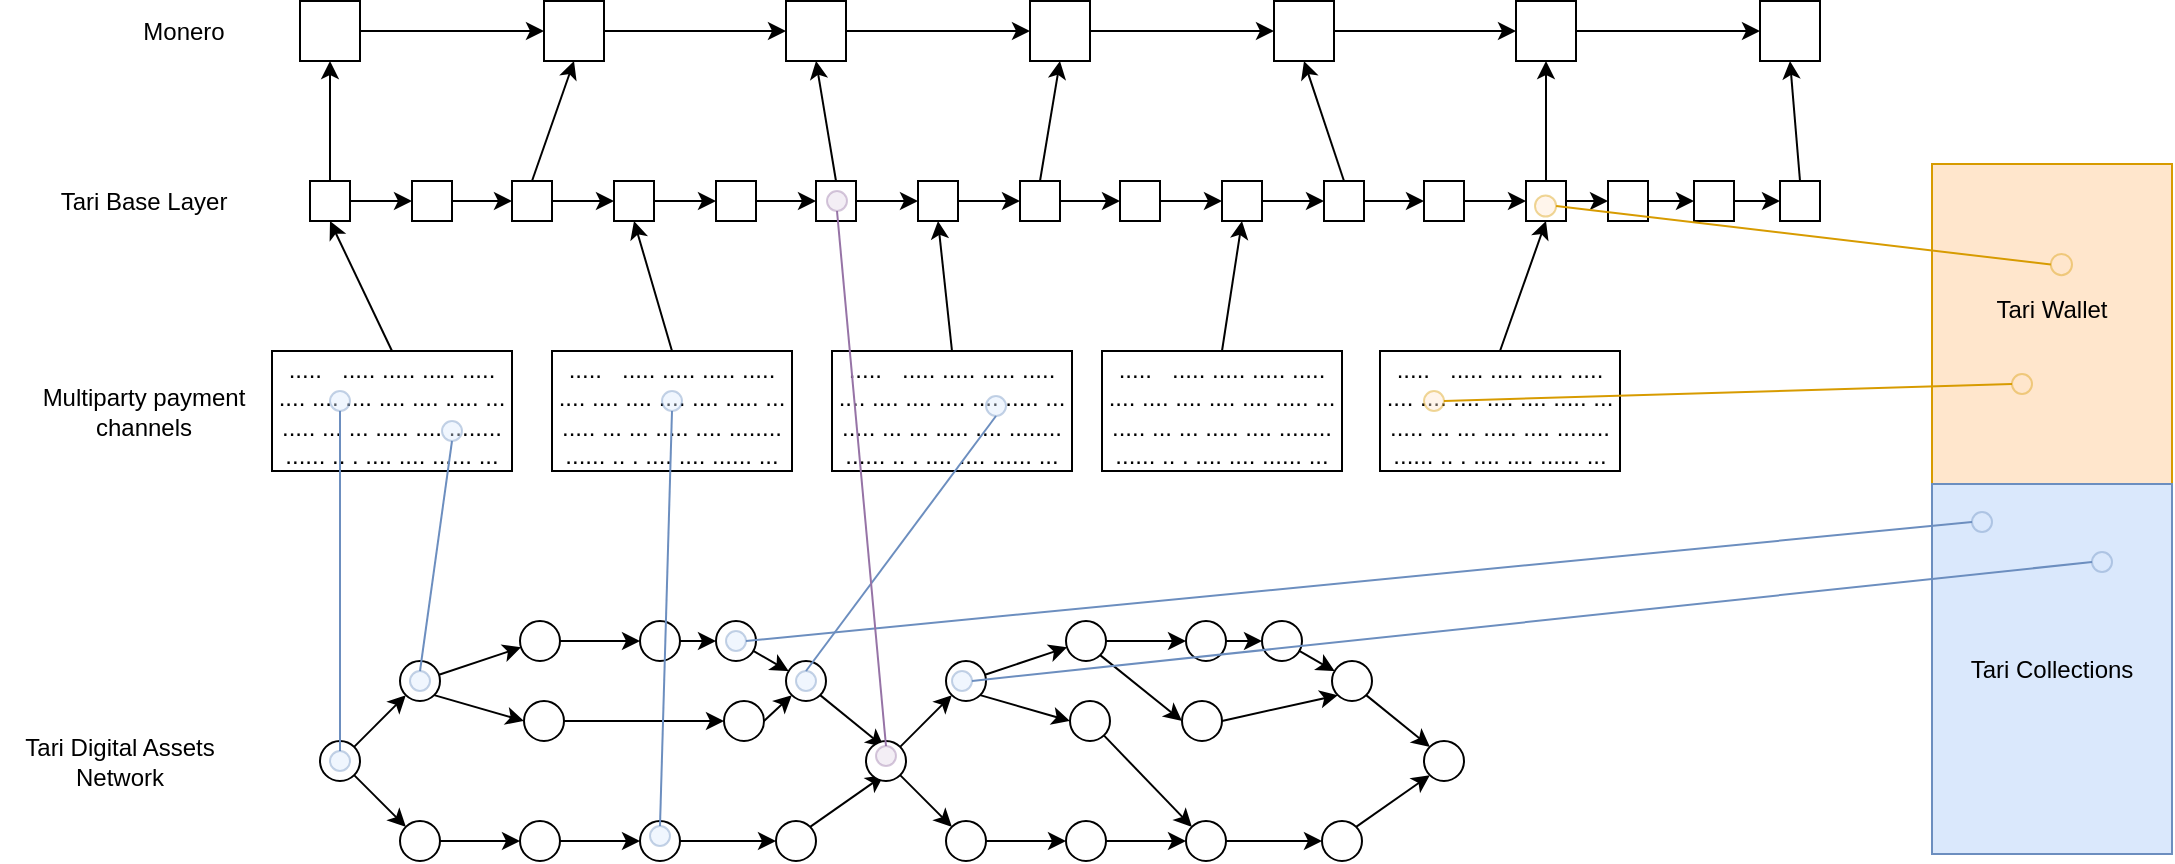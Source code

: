 <mxfile version="10.7.7" type="device"><diagram id="ngyCZIJVGoR8BsYyGi4M" name="Page-1"><mxGraphModel dx="1667" dy="698" grid="1" gridSize="10" guides="1" tooltips="1" connect="1" arrows="1" fold="1" page="1" pageScale="1" pageWidth="1169" pageHeight="827" math="0" shadow="0"><root><mxCell id="0"/><mxCell id="1" parent="0"/><mxCell id="knnNDGVsH7cM2kAswtde-1" value="Monero" style="text;html=1;strokeColor=none;fillColor=none;align=center;verticalAlign=middle;whiteSpace=wrap;rounded=0;" vertex="1" parent="1"><mxGeometry x="99" y="51.5" width="40" height="20" as="geometry"/></mxCell><mxCell id="knnNDGVsH7cM2kAswtde-4" value="" style="edgeStyle=orthogonalEdgeStyle;rounded=0;orthogonalLoop=1;jettySize=auto;html=1;" edge="1" parent="1" source="knnNDGVsH7cM2kAswtde-2" target="knnNDGVsH7cM2kAswtde-3"><mxGeometry relative="1" as="geometry"/></mxCell><mxCell id="knnNDGVsH7cM2kAswtde-2" value="" style="rounded=0;whiteSpace=wrap;html=1;" vertex="1" parent="1"><mxGeometry x="177" y="46.5" width="30" height="30" as="geometry"/></mxCell><mxCell id="knnNDGVsH7cM2kAswtde-6" value="" style="edgeStyle=orthogonalEdgeStyle;rounded=0;orthogonalLoop=1;jettySize=auto;html=1;" edge="1" parent="1" source="knnNDGVsH7cM2kAswtde-3" target="knnNDGVsH7cM2kAswtde-5"><mxGeometry relative="1" as="geometry"/></mxCell><mxCell id="knnNDGVsH7cM2kAswtde-3" value="" style="rounded=0;whiteSpace=wrap;html=1;" vertex="1" parent="1"><mxGeometry x="299" y="46.5" width="30" height="30" as="geometry"/></mxCell><mxCell id="knnNDGVsH7cM2kAswtde-8" value="" style="edgeStyle=orthogonalEdgeStyle;rounded=0;orthogonalLoop=1;jettySize=auto;html=1;" edge="1" parent="1" source="knnNDGVsH7cM2kAswtde-5" target="knnNDGVsH7cM2kAswtde-7"><mxGeometry relative="1" as="geometry"/></mxCell><mxCell id="knnNDGVsH7cM2kAswtde-5" value="" style="rounded=0;whiteSpace=wrap;html=1;" vertex="1" parent="1"><mxGeometry x="420" y="46.5" width="30" height="30" as="geometry"/></mxCell><mxCell id="knnNDGVsH7cM2kAswtde-10" value="" style="edgeStyle=orthogonalEdgeStyle;rounded=0;orthogonalLoop=1;jettySize=auto;html=1;" edge="1" parent="1" source="knnNDGVsH7cM2kAswtde-7" target="knnNDGVsH7cM2kAswtde-9"><mxGeometry relative="1" as="geometry"/></mxCell><mxCell id="knnNDGVsH7cM2kAswtde-7" value="" style="rounded=0;whiteSpace=wrap;html=1;" vertex="1" parent="1"><mxGeometry x="542" y="46.5" width="30" height="30" as="geometry"/></mxCell><mxCell id="knnNDGVsH7cM2kAswtde-12" value="" style="edgeStyle=orthogonalEdgeStyle;rounded=0;orthogonalLoop=1;jettySize=auto;html=1;" edge="1" parent="1" source="knnNDGVsH7cM2kAswtde-9" target="knnNDGVsH7cM2kAswtde-11"><mxGeometry relative="1" as="geometry"/></mxCell><mxCell id="knnNDGVsH7cM2kAswtde-9" value="" style="rounded=0;whiteSpace=wrap;html=1;" vertex="1" parent="1"><mxGeometry x="664" y="46.5" width="30" height="30" as="geometry"/></mxCell><mxCell id="knnNDGVsH7cM2kAswtde-14" value="" style="edgeStyle=orthogonalEdgeStyle;rounded=0;orthogonalLoop=1;jettySize=auto;html=1;" edge="1" parent="1" source="knnNDGVsH7cM2kAswtde-11" target="knnNDGVsH7cM2kAswtde-13"><mxGeometry relative="1" as="geometry"/></mxCell><mxCell id="knnNDGVsH7cM2kAswtde-11" value="" style="rounded=0;whiteSpace=wrap;html=1;" vertex="1" parent="1"><mxGeometry x="785" y="46.5" width="30" height="30" as="geometry"/></mxCell><mxCell id="knnNDGVsH7cM2kAswtde-13" value="" style="rounded=0;whiteSpace=wrap;html=1;" vertex="1" parent="1"><mxGeometry x="907" y="46.5" width="30" height="30" as="geometry"/></mxCell><mxCell id="knnNDGVsH7cM2kAswtde-17" value="Tari Base Layer" style="text;html=1;strokeColor=none;fillColor=none;align=center;verticalAlign=middle;whiteSpace=wrap;rounded=0;" vertex="1" parent="1"><mxGeometry x="39" y="136.5" width="120" height="20" as="geometry"/></mxCell><mxCell id="knnNDGVsH7cM2kAswtde-20" value="" style="edgeStyle=orthogonalEdgeStyle;rounded=0;orthogonalLoop=1;jettySize=auto;html=1;" edge="1" parent="1" source="knnNDGVsH7cM2kAswtde-18" target="knnNDGVsH7cM2kAswtde-19"><mxGeometry relative="1" as="geometry"/></mxCell><mxCell id="knnNDGVsH7cM2kAswtde-61" style="rounded=0;orthogonalLoop=1;jettySize=auto;html=1;exitX=0.5;exitY=0;exitDx=0;exitDy=0;entryX=0.5;entryY=1;entryDx=0;entryDy=0;" edge="1" parent="1" source="knnNDGVsH7cM2kAswtde-18" target="knnNDGVsH7cM2kAswtde-2"><mxGeometry relative="1" as="geometry"/></mxCell><mxCell id="knnNDGVsH7cM2kAswtde-18" value="" style="rounded=0;whiteSpace=wrap;html=1;" vertex="1" parent="1"><mxGeometry x="182" y="136.5" width="20" height="20" as="geometry"/></mxCell><mxCell id="knnNDGVsH7cM2kAswtde-22" value="" style="edgeStyle=orthogonalEdgeStyle;rounded=0;orthogonalLoop=1;jettySize=auto;html=1;" edge="1" parent="1" source="knnNDGVsH7cM2kAswtde-19" target="knnNDGVsH7cM2kAswtde-21"><mxGeometry relative="1" as="geometry"/></mxCell><mxCell id="knnNDGVsH7cM2kAswtde-19" value="" style="rounded=0;whiteSpace=wrap;html=1;" vertex="1" parent="1"><mxGeometry x="233" y="136.5" width="20" height="20" as="geometry"/></mxCell><mxCell id="knnNDGVsH7cM2kAswtde-24" value="" style="edgeStyle=orthogonalEdgeStyle;rounded=0;orthogonalLoop=1;jettySize=auto;html=1;" edge="1" parent="1" source="knnNDGVsH7cM2kAswtde-21" target="knnNDGVsH7cM2kAswtde-23"><mxGeometry relative="1" as="geometry"/></mxCell><mxCell id="knnNDGVsH7cM2kAswtde-65" style="rounded=0;orthogonalLoop=1;jettySize=auto;html=1;exitX=0.5;exitY=0;exitDx=0;exitDy=0;entryX=0.5;entryY=1;entryDx=0;entryDy=0;" edge="1" parent="1" source="knnNDGVsH7cM2kAswtde-21" target="knnNDGVsH7cM2kAswtde-3"><mxGeometry relative="1" as="geometry"/></mxCell><mxCell id="knnNDGVsH7cM2kAswtde-21" value="" style="rounded=0;whiteSpace=wrap;html=1;" vertex="1" parent="1"><mxGeometry x="283" y="136.5" width="20" height="20" as="geometry"/></mxCell><mxCell id="knnNDGVsH7cM2kAswtde-41" value="" style="edgeStyle=orthogonalEdgeStyle;rounded=0;orthogonalLoop=1;jettySize=auto;html=1;" edge="1" parent="1" source="knnNDGVsH7cM2kAswtde-23" target="knnNDGVsH7cM2kAswtde-40"><mxGeometry relative="1" as="geometry"/></mxCell><mxCell id="knnNDGVsH7cM2kAswtde-23" value="" style="rounded=0;whiteSpace=wrap;html=1;" vertex="1" parent="1"><mxGeometry x="334" y="136.5" width="20" height="20" as="geometry"/></mxCell><mxCell id="knnNDGVsH7cM2kAswtde-46" style="edgeStyle=orthogonalEdgeStyle;rounded=0;orthogonalLoop=1;jettySize=auto;html=1;exitX=1;exitY=0.5;exitDx=0;exitDy=0;entryX=0;entryY=0.5;entryDx=0;entryDy=0;" edge="1" parent="1" source="knnNDGVsH7cM2kAswtde-40" target="knnNDGVsH7cM2kAswtde-29"><mxGeometry relative="1" as="geometry"/></mxCell><mxCell id="knnNDGVsH7cM2kAswtde-40" value="" style="rounded=0;whiteSpace=wrap;html=1;" vertex="1" parent="1"><mxGeometry x="385" y="136.5" width="20" height="20" as="geometry"/></mxCell><mxCell id="knnNDGVsH7cM2kAswtde-28" value="" style="edgeStyle=orthogonalEdgeStyle;rounded=0;orthogonalLoop=1;jettySize=auto;html=1;" edge="1" parent="1" source="knnNDGVsH7cM2kAswtde-29" target="knnNDGVsH7cM2kAswtde-31"><mxGeometry relative="1" as="geometry"/></mxCell><mxCell id="knnNDGVsH7cM2kAswtde-66" style="rounded=0;orthogonalLoop=1;jettySize=auto;html=1;exitX=0.5;exitY=0;exitDx=0;exitDy=0;entryX=0.5;entryY=1;entryDx=0;entryDy=0;" edge="1" parent="1" source="knnNDGVsH7cM2kAswtde-29" target="knnNDGVsH7cM2kAswtde-5"><mxGeometry relative="1" as="geometry"/></mxCell><mxCell id="knnNDGVsH7cM2kAswtde-29" value="" style="rounded=0;whiteSpace=wrap;html=1;" vertex="1" parent="1"><mxGeometry x="435" y="136.5" width="20" height="20" as="geometry"/></mxCell><mxCell id="knnNDGVsH7cM2kAswtde-30" value="" style="edgeStyle=orthogonalEdgeStyle;rounded=0;orthogonalLoop=1;jettySize=auto;html=1;" edge="1" parent="1" source="knnNDGVsH7cM2kAswtde-31" target="knnNDGVsH7cM2kAswtde-32"><mxGeometry relative="1" as="geometry"/></mxCell><mxCell id="knnNDGVsH7cM2kAswtde-31" value="" style="rounded=0;whiteSpace=wrap;html=1;" vertex="1" parent="1"><mxGeometry x="486" y="136.5" width="20" height="20" as="geometry"/></mxCell><mxCell id="knnNDGVsH7cM2kAswtde-47" style="edgeStyle=orthogonalEdgeStyle;rounded=0;orthogonalLoop=1;jettySize=auto;html=1;exitX=1;exitY=0.5;exitDx=0;exitDy=0;entryX=0;entryY=0.5;entryDx=0;entryDy=0;" edge="1" parent="1" source="knnNDGVsH7cM2kAswtde-32" target="knnNDGVsH7cM2kAswtde-34"><mxGeometry relative="1" as="geometry"/></mxCell><mxCell id="knnNDGVsH7cM2kAswtde-67" style="rounded=0;orthogonalLoop=1;jettySize=auto;html=1;exitX=0.5;exitY=0;exitDx=0;exitDy=0;entryX=0.5;entryY=1;entryDx=0;entryDy=0;" edge="1" parent="1" source="knnNDGVsH7cM2kAswtde-32" target="knnNDGVsH7cM2kAswtde-7"><mxGeometry relative="1" as="geometry"/></mxCell><mxCell id="knnNDGVsH7cM2kAswtde-32" value="" style="rounded=0;whiteSpace=wrap;html=1;" vertex="1" parent="1"><mxGeometry x="537" y="136.5" width="20" height="20" as="geometry"/></mxCell><mxCell id="knnNDGVsH7cM2kAswtde-33" value="" style="edgeStyle=orthogonalEdgeStyle;rounded=0;orthogonalLoop=1;jettySize=auto;html=1;" edge="1" parent="1" source="knnNDGVsH7cM2kAswtde-34" target="knnNDGVsH7cM2kAswtde-36"><mxGeometry relative="1" as="geometry"/></mxCell><mxCell id="knnNDGVsH7cM2kAswtde-34" value="" style="rounded=0;whiteSpace=wrap;html=1;" vertex="1" parent="1"><mxGeometry x="587" y="136.5" width="20" height="20" as="geometry"/></mxCell><mxCell id="knnNDGVsH7cM2kAswtde-35" value="" style="edgeStyle=orthogonalEdgeStyle;rounded=0;orthogonalLoop=1;jettySize=auto;html=1;" edge="1" parent="1" source="knnNDGVsH7cM2kAswtde-36" target="knnNDGVsH7cM2kAswtde-38"><mxGeometry relative="1" as="geometry"/></mxCell><mxCell id="knnNDGVsH7cM2kAswtde-36" value="" style="rounded=0;whiteSpace=wrap;html=1;" vertex="1" parent="1"><mxGeometry x="638" y="136.5" width="20" height="20" as="geometry"/></mxCell><mxCell id="knnNDGVsH7cM2kAswtde-37" value="" style="edgeStyle=orthogonalEdgeStyle;rounded=0;orthogonalLoop=1;jettySize=auto;html=1;" edge="1" parent="1" source="knnNDGVsH7cM2kAswtde-38" target="knnNDGVsH7cM2kAswtde-39"><mxGeometry relative="1" as="geometry"/></mxCell><mxCell id="knnNDGVsH7cM2kAswtde-68" style="rounded=0;orthogonalLoop=1;jettySize=auto;html=1;exitX=0.5;exitY=0;exitDx=0;exitDy=0;entryX=0.5;entryY=1;entryDx=0;entryDy=0;" edge="1" parent="1" source="knnNDGVsH7cM2kAswtde-38" target="knnNDGVsH7cM2kAswtde-9"><mxGeometry relative="1" as="geometry"/></mxCell><mxCell id="knnNDGVsH7cM2kAswtde-38" value="" style="rounded=0;whiteSpace=wrap;html=1;" vertex="1" parent="1"><mxGeometry x="689" y="136.5" width="20" height="20" as="geometry"/></mxCell><mxCell id="knnNDGVsH7cM2kAswtde-57" style="edgeStyle=orthogonalEdgeStyle;rounded=0;orthogonalLoop=1;jettySize=auto;html=1;exitX=1;exitY=0.5;exitDx=0;exitDy=0;entryX=0;entryY=0.5;entryDx=0;entryDy=0;" edge="1" parent="1" source="knnNDGVsH7cM2kAswtde-39" target="knnNDGVsH7cM2kAswtde-49"><mxGeometry relative="1" as="geometry"/></mxCell><mxCell id="knnNDGVsH7cM2kAswtde-39" value="" style="rounded=0;whiteSpace=wrap;html=1;" vertex="1" parent="1"><mxGeometry x="739" y="136.5" width="20" height="20" as="geometry"/></mxCell><mxCell id="knnNDGVsH7cM2kAswtde-48" value="" style="edgeStyle=orthogonalEdgeStyle;rounded=0;orthogonalLoop=1;jettySize=auto;html=1;" edge="1" parent="1" source="knnNDGVsH7cM2kAswtde-49" target="knnNDGVsH7cM2kAswtde-51"><mxGeometry relative="1" as="geometry"/></mxCell><mxCell id="knnNDGVsH7cM2kAswtde-69" style="rounded=0;orthogonalLoop=1;jettySize=auto;html=1;exitX=0.5;exitY=0;exitDx=0;exitDy=0;entryX=0.5;entryY=1;entryDx=0;entryDy=0;" edge="1" parent="1" source="knnNDGVsH7cM2kAswtde-49" target="knnNDGVsH7cM2kAswtde-11"><mxGeometry relative="1" as="geometry"/></mxCell><mxCell id="knnNDGVsH7cM2kAswtde-49" value="" style="rounded=0;whiteSpace=wrap;html=1;" vertex="1" parent="1"><mxGeometry x="790" y="136.5" width="20" height="20" as="geometry"/></mxCell><mxCell id="knnNDGVsH7cM2kAswtde-50" value="" style="edgeStyle=orthogonalEdgeStyle;rounded=0;orthogonalLoop=1;jettySize=auto;html=1;" edge="1" parent="1" source="knnNDGVsH7cM2kAswtde-51" target="knnNDGVsH7cM2kAswtde-53"><mxGeometry relative="1" as="geometry"/></mxCell><mxCell id="knnNDGVsH7cM2kAswtde-51" value="" style="rounded=0;whiteSpace=wrap;html=1;" vertex="1" parent="1"><mxGeometry x="831" y="136.5" width="20" height="20" as="geometry"/></mxCell><mxCell id="knnNDGVsH7cM2kAswtde-52" value="" style="edgeStyle=orthogonalEdgeStyle;rounded=0;orthogonalLoop=1;jettySize=auto;html=1;" edge="1" parent="1" source="knnNDGVsH7cM2kAswtde-53" target="knnNDGVsH7cM2kAswtde-54"><mxGeometry relative="1" as="geometry"/></mxCell><mxCell id="knnNDGVsH7cM2kAswtde-53" value="" style="rounded=0;whiteSpace=wrap;html=1;" vertex="1" parent="1"><mxGeometry x="874" y="136.5" width="20" height="20" as="geometry"/></mxCell><mxCell id="knnNDGVsH7cM2kAswtde-70" style="rounded=0;orthogonalLoop=1;jettySize=auto;html=1;exitX=0.5;exitY=0;exitDx=0;exitDy=0;entryX=0.5;entryY=1;entryDx=0;entryDy=0;" edge="1" parent="1" source="knnNDGVsH7cM2kAswtde-54" target="knnNDGVsH7cM2kAswtde-13"><mxGeometry relative="1" as="geometry"/></mxCell><mxCell id="knnNDGVsH7cM2kAswtde-54" value="" style="rounded=0;whiteSpace=wrap;html=1;" vertex="1" parent="1"><mxGeometry x="917" y="136.5" width="20" height="20" as="geometry"/></mxCell><mxCell id="knnNDGVsH7cM2kAswtde-71" value="Multiparty payment channels&lt;br&gt;" style="text;html=1;strokeColor=none;fillColor=none;align=center;verticalAlign=middle;whiteSpace=wrap;rounded=0;" vertex="1" parent="1"><mxGeometry x="39" y="241.5" width="120" height="20" as="geometry"/></mxCell><mxCell id="knnNDGVsH7cM2kAswtde-77" style="edgeStyle=none;rounded=0;orthogonalLoop=1;jettySize=auto;html=1;exitX=0.5;exitY=0;exitDx=0;exitDy=0;entryX=0.5;entryY=1;entryDx=0;entryDy=0;" edge="1" parent="1" source="knnNDGVsH7cM2kAswtde-72" target="knnNDGVsH7cM2kAswtde-18"><mxGeometry relative="1" as="geometry"/></mxCell><mxCell id="knnNDGVsH7cM2kAswtde-72" value=".....&amp;nbsp; &amp;nbsp;..... ..... ..... ..... .... .... .... .... .... ..... ... ..... ... ... ..... .... ........ ...... .. . .... .... ...... ..." style="rounded=0;whiteSpace=wrap;html=1;" vertex="1" parent="1"><mxGeometry x="163" y="221.5" width="120" height="60" as="geometry"/></mxCell><mxCell id="knnNDGVsH7cM2kAswtde-78" style="edgeStyle=none;rounded=0;orthogonalLoop=1;jettySize=auto;html=1;exitX=0.5;exitY=0;exitDx=0;exitDy=0;entryX=0.5;entryY=1;entryDx=0;entryDy=0;" edge="1" parent="1" source="knnNDGVsH7cM2kAswtde-73" target="knnNDGVsH7cM2kAswtde-23"><mxGeometry relative="1" as="geometry"/></mxCell><mxCell id="knnNDGVsH7cM2kAswtde-73" value=".....&amp;nbsp; &amp;nbsp;..... ..... ..... ..... .... .... .... .... .... ..... ... ..... ... ... ..... .... ........ ...... .. . .... .... ...... ..." style="rounded=0;whiteSpace=wrap;html=1;" vertex="1" parent="1"><mxGeometry x="303" y="221.5" width="120" height="60" as="geometry"/></mxCell><mxCell id="knnNDGVsH7cM2kAswtde-79" style="edgeStyle=none;rounded=0;orthogonalLoop=1;jettySize=auto;html=1;exitX=0.5;exitY=0;exitDx=0;exitDy=0;entryX=0.5;entryY=1;entryDx=0;entryDy=0;" edge="1" parent="1" source="knnNDGVsH7cM2kAswtde-74" target="knnNDGVsH7cM2kAswtde-31"><mxGeometry relative="1" as="geometry"/></mxCell><mxCell id="knnNDGVsH7cM2kAswtde-74" value=".....&amp;nbsp; &amp;nbsp;..... ..... ..... ..... .... .... .... .... .... ..... ... ..... ... ... ..... .... ........ ...... .. . .... .... ...... ..." style="rounded=0;whiteSpace=wrap;html=1;" vertex="1" parent="1"><mxGeometry x="443" y="221.5" width="120" height="60" as="geometry"/></mxCell><mxCell id="knnNDGVsH7cM2kAswtde-80" style="edgeStyle=none;rounded=0;orthogonalLoop=1;jettySize=auto;html=1;exitX=0.5;exitY=0;exitDx=0;exitDy=0;entryX=0.5;entryY=1;entryDx=0;entryDy=0;" edge="1" parent="1" source="knnNDGVsH7cM2kAswtde-75" target="knnNDGVsH7cM2kAswtde-36"><mxGeometry relative="1" as="geometry"/></mxCell><mxCell id="knnNDGVsH7cM2kAswtde-75" value=".....&amp;nbsp; &amp;nbsp;..... ..... ..... ..... .... .... .... .... .... ..... ... ..... ... ... ..... .... ........ ...... .. . .... .... ...... ..." style="rounded=0;whiteSpace=wrap;html=1;" vertex="1" parent="1"><mxGeometry x="578" y="221.5" width="120" height="60" as="geometry"/></mxCell><mxCell id="knnNDGVsH7cM2kAswtde-81" style="edgeStyle=none;rounded=0;orthogonalLoop=1;jettySize=auto;html=1;exitX=0.5;exitY=0;exitDx=0;exitDy=0;entryX=0.5;entryY=1;entryDx=0;entryDy=0;" edge="1" parent="1" source="knnNDGVsH7cM2kAswtde-76" target="knnNDGVsH7cM2kAswtde-49"><mxGeometry relative="1" as="geometry"/></mxCell><mxCell id="knnNDGVsH7cM2kAswtde-76" value=".....&amp;nbsp; &amp;nbsp;..... ..... ..... ..... .... .... .... .... .... ..... ... ..... ... ... ..... .... ........ ...... .. . .... .... ...... ..." style="rounded=0;whiteSpace=wrap;html=1;" vertex="1" parent="1"><mxGeometry x="717" y="221.5" width="120" height="60" as="geometry"/></mxCell><mxCell id="knnNDGVsH7cM2kAswtde-84" value="" style="edgeStyle=none;rounded=0;orthogonalLoop=1;jettySize=auto;html=1;" edge="1" parent="1" source="knnNDGVsH7cM2kAswtde-82" target="knnNDGVsH7cM2kAswtde-83"><mxGeometry relative="1" as="geometry"/></mxCell><mxCell id="knnNDGVsH7cM2kAswtde-82" value="" style="ellipse;whiteSpace=wrap;html=1;aspect=fixed;" vertex="1" parent="1"><mxGeometry x="187" y="416.5" width="20" height="20" as="geometry"/></mxCell><mxCell id="knnNDGVsH7cM2kAswtde-86" value="" style="edgeStyle=none;rounded=0;orthogonalLoop=1;jettySize=auto;html=1;" edge="1" parent="1" source="knnNDGVsH7cM2kAswtde-83" target="knnNDGVsH7cM2kAswtde-85"><mxGeometry relative="1" as="geometry"/></mxCell><mxCell id="knnNDGVsH7cM2kAswtde-88" value="" style="edgeStyle=none;rounded=0;orthogonalLoop=1;jettySize=auto;html=1;exitX=1;exitY=1;exitDx=0;exitDy=0;" edge="1" parent="1" source="knnNDGVsH7cM2kAswtde-82" target="knnNDGVsH7cM2kAswtde-87"><mxGeometry relative="1" as="geometry"/></mxCell><mxCell id="knnNDGVsH7cM2kAswtde-107" style="edgeStyle=none;rounded=0;orthogonalLoop=1;jettySize=auto;html=1;exitX=1;exitY=1;exitDx=0;exitDy=0;entryX=0;entryY=0.5;entryDx=0;entryDy=0;" edge="1" parent="1" source="knnNDGVsH7cM2kAswtde-83" target="knnNDGVsH7cM2kAswtde-106"><mxGeometry relative="1" as="geometry"/></mxCell><mxCell id="knnNDGVsH7cM2kAswtde-83" value="" style="ellipse;whiteSpace=wrap;html=1;aspect=fixed;" vertex="1" parent="1"><mxGeometry x="227" y="376.5" width="20" height="20" as="geometry"/></mxCell><mxCell id="knnNDGVsH7cM2kAswtde-96" value="" style="edgeStyle=none;rounded=0;orthogonalLoop=1;jettySize=auto;html=1;" edge="1" parent="1" source="knnNDGVsH7cM2kAswtde-87" target="knnNDGVsH7cM2kAswtde-95"><mxGeometry relative="1" as="geometry"/></mxCell><mxCell id="knnNDGVsH7cM2kAswtde-87" value="" style="ellipse;whiteSpace=wrap;html=1;aspect=fixed;" vertex="1" parent="1"><mxGeometry x="227" y="456.5" width="20" height="20" as="geometry"/></mxCell><mxCell id="knnNDGVsH7cM2kAswtde-98" value="" style="edgeStyle=none;rounded=0;orthogonalLoop=1;jettySize=auto;html=1;" edge="1" parent="1" source="knnNDGVsH7cM2kAswtde-95" target="knnNDGVsH7cM2kAswtde-97"><mxGeometry relative="1" as="geometry"/></mxCell><mxCell id="knnNDGVsH7cM2kAswtde-95" value="" style="ellipse;whiteSpace=wrap;html=1;aspect=fixed;" vertex="1" parent="1"><mxGeometry x="287" y="456.5" width="20" height="20" as="geometry"/></mxCell><mxCell id="knnNDGVsH7cM2kAswtde-100" value="" style="edgeStyle=none;rounded=0;orthogonalLoop=1;jettySize=auto;html=1;" edge="1" parent="1" source="knnNDGVsH7cM2kAswtde-97" target="knnNDGVsH7cM2kAswtde-99"><mxGeometry relative="1" as="geometry"/></mxCell><mxCell id="knnNDGVsH7cM2kAswtde-97" value="" style="ellipse;whiteSpace=wrap;html=1;aspect=fixed;" vertex="1" parent="1"><mxGeometry x="347" y="456.5" width="20" height="20" as="geometry"/></mxCell><mxCell id="knnNDGVsH7cM2kAswtde-114" style="edgeStyle=none;rounded=0;orthogonalLoop=1;jettySize=auto;html=1;exitX=1;exitY=0;exitDx=0;exitDy=0;entryX=0;entryY=1;entryDx=0;entryDy=0;" edge="1" parent="1" source="knnNDGVsH7cM2kAswtde-99"><mxGeometry relative="1" as="geometry"><mxPoint x="469" y="433.5" as="targetPoint"/></mxGeometry></mxCell><mxCell id="knnNDGVsH7cM2kAswtde-99" value="" style="ellipse;whiteSpace=wrap;html=1;aspect=fixed;" vertex="1" parent="1"><mxGeometry x="415" y="456.5" width="20" height="20" as="geometry"/></mxCell><mxCell id="knnNDGVsH7cM2kAswtde-90" value="" style="edgeStyle=none;rounded=0;orthogonalLoop=1;jettySize=auto;html=1;" edge="1" parent="1" source="knnNDGVsH7cM2kAswtde-85" target="knnNDGVsH7cM2kAswtde-89"><mxGeometry relative="1" as="geometry"/></mxCell><mxCell id="knnNDGVsH7cM2kAswtde-85" value="" style="ellipse;whiteSpace=wrap;html=1;aspect=fixed;" vertex="1" parent="1"><mxGeometry x="287" y="356.5" width="20" height="20" as="geometry"/></mxCell><mxCell id="knnNDGVsH7cM2kAswtde-92" value="" style="edgeStyle=none;rounded=0;orthogonalLoop=1;jettySize=auto;html=1;" edge="1" parent="1" source="knnNDGVsH7cM2kAswtde-89" target="knnNDGVsH7cM2kAswtde-91"><mxGeometry relative="1" as="geometry"/></mxCell><mxCell id="knnNDGVsH7cM2kAswtde-89" value="" style="ellipse;whiteSpace=wrap;html=1;aspect=fixed;" vertex="1" parent="1"><mxGeometry x="347" y="356.5" width="20" height="20" as="geometry"/></mxCell><mxCell id="knnNDGVsH7cM2kAswtde-94" value="" style="edgeStyle=none;rounded=0;orthogonalLoop=1;jettySize=auto;html=1;" edge="1" parent="1" source="knnNDGVsH7cM2kAswtde-91" target="knnNDGVsH7cM2kAswtde-93"><mxGeometry relative="1" as="geometry"/></mxCell><mxCell id="knnNDGVsH7cM2kAswtde-91" value="" style="ellipse;whiteSpace=wrap;html=1;aspect=fixed;" vertex="1" parent="1"><mxGeometry x="385" y="356.5" width="20" height="20" as="geometry"/></mxCell><mxCell id="knnNDGVsH7cM2kAswtde-113" style="edgeStyle=none;rounded=0;orthogonalLoop=1;jettySize=auto;html=1;exitX=1;exitY=1;exitDx=0;exitDy=0;entryX=0;entryY=0;entryDx=0;entryDy=0;" edge="1" parent="1" source="knnNDGVsH7cM2kAswtde-93"><mxGeometry relative="1" as="geometry"><mxPoint x="469" y="419.5" as="targetPoint"/></mxGeometry></mxCell><mxCell id="knnNDGVsH7cM2kAswtde-93" value="" style="ellipse;whiteSpace=wrap;html=1;aspect=fixed;" vertex="1" parent="1"><mxGeometry x="420" y="376.5" width="20" height="20" as="geometry"/></mxCell><mxCell id="knnNDGVsH7cM2kAswtde-110" value="" style="edgeStyle=none;rounded=0;orthogonalLoop=1;jettySize=auto;html=1;" edge="1" parent="1" source="knnNDGVsH7cM2kAswtde-106" target="knnNDGVsH7cM2kAswtde-109"><mxGeometry relative="1" as="geometry"/></mxCell><mxCell id="knnNDGVsH7cM2kAswtde-106" value="" style="ellipse;whiteSpace=wrap;html=1;aspect=fixed;" vertex="1" parent="1"><mxGeometry x="289" y="396.5" width="20" height="20" as="geometry"/></mxCell><mxCell id="knnNDGVsH7cM2kAswtde-111" style="edgeStyle=none;rounded=0;orthogonalLoop=1;jettySize=auto;html=1;exitX=1;exitY=0.5;exitDx=0;exitDy=0;entryX=0;entryY=1;entryDx=0;entryDy=0;" edge="1" parent="1" source="knnNDGVsH7cM2kAswtde-109" target="knnNDGVsH7cM2kAswtde-93"><mxGeometry relative="1" as="geometry"/></mxCell><mxCell id="knnNDGVsH7cM2kAswtde-109" value="" style="ellipse;whiteSpace=wrap;html=1;aspect=fixed;" vertex="1" parent="1"><mxGeometry x="389" y="396.5" width="20" height="20" as="geometry"/></mxCell><mxCell id="knnNDGVsH7cM2kAswtde-142" value="" style="edgeStyle=none;rounded=0;orthogonalLoop=1;jettySize=auto;html=1;" edge="1" parent="1" source="knnNDGVsH7cM2kAswtde-143" target="knnNDGVsH7cM2kAswtde-147"><mxGeometry relative="1" as="geometry"/></mxCell><mxCell id="knnNDGVsH7cM2kAswtde-143" value="" style="ellipse;whiteSpace=wrap;html=1;aspect=fixed;" vertex="1" parent="1"><mxGeometry x="460" y="416.5" width="20" height="20" as="geometry"/></mxCell><mxCell id="knnNDGVsH7cM2kAswtde-144" value="" style="edgeStyle=none;rounded=0;orthogonalLoop=1;jettySize=auto;html=1;" edge="1" parent="1" source="knnNDGVsH7cM2kAswtde-147" target="knnNDGVsH7cM2kAswtde-157"><mxGeometry relative="1" as="geometry"/></mxCell><mxCell id="knnNDGVsH7cM2kAswtde-145" value="" style="edgeStyle=none;rounded=0;orthogonalLoop=1;jettySize=auto;html=1;exitX=1;exitY=1;exitDx=0;exitDy=0;" edge="1" parent="1" source="knnNDGVsH7cM2kAswtde-143" target="knnNDGVsH7cM2kAswtde-149"><mxGeometry relative="1" as="geometry"/></mxCell><mxCell id="knnNDGVsH7cM2kAswtde-146" style="edgeStyle=none;rounded=0;orthogonalLoop=1;jettySize=auto;html=1;exitX=1;exitY=1;exitDx=0;exitDy=0;entryX=0;entryY=0.5;entryDx=0;entryDy=0;" edge="1" parent="1" source="knnNDGVsH7cM2kAswtde-147" target="knnNDGVsH7cM2kAswtde-165"><mxGeometry relative="1" as="geometry"/></mxCell><mxCell id="knnNDGVsH7cM2kAswtde-147" value="" style="ellipse;whiteSpace=wrap;html=1;aspect=fixed;" vertex="1" parent="1"><mxGeometry x="500" y="376.5" width="20" height="20" as="geometry"/></mxCell><mxCell id="knnNDGVsH7cM2kAswtde-148" value="" style="edgeStyle=none;rounded=0;orthogonalLoop=1;jettySize=auto;html=1;" edge="1" parent="1" source="knnNDGVsH7cM2kAswtde-149" target="knnNDGVsH7cM2kAswtde-151"><mxGeometry relative="1" as="geometry"/></mxCell><mxCell id="knnNDGVsH7cM2kAswtde-149" value="" style="ellipse;whiteSpace=wrap;html=1;aspect=fixed;" vertex="1" parent="1"><mxGeometry x="500" y="456.5" width="20" height="20" as="geometry"/></mxCell><mxCell id="knnNDGVsH7cM2kAswtde-150" value="" style="edgeStyle=none;rounded=0;orthogonalLoop=1;jettySize=auto;html=1;" edge="1" parent="1" source="knnNDGVsH7cM2kAswtde-151" target="knnNDGVsH7cM2kAswtde-153"><mxGeometry relative="1" as="geometry"/></mxCell><mxCell id="knnNDGVsH7cM2kAswtde-151" value="" style="ellipse;whiteSpace=wrap;html=1;aspect=fixed;" vertex="1" parent="1"><mxGeometry x="560" y="456.5" width="20" height="20" as="geometry"/></mxCell><mxCell id="knnNDGVsH7cM2kAswtde-152" value="" style="edgeStyle=none;rounded=0;orthogonalLoop=1;jettySize=auto;html=1;" edge="1" parent="1" source="knnNDGVsH7cM2kAswtde-153" target="knnNDGVsH7cM2kAswtde-155"><mxGeometry relative="1" as="geometry"/></mxCell><mxCell id="knnNDGVsH7cM2kAswtde-153" value="" style="ellipse;whiteSpace=wrap;html=1;aspect=fixed;" vertex="1" parent="1"><mxGeometry x="620" y="456.5" width="20" height="20" as="geometry"/></mxCell><mxCell id="knnNDGVsH7cM2kAswtde-154" style="edgeStyle=none;rounded=0;orthogonalLoop=1;jettySize=auto;html=1;exitX=1;exitY=0;exitDx=0;exitDy=0;entryX=0;entryY=1;entryDx=0;entryDy=0;" edge="1" parent="1" source="knnNDGVsH7cM2kAswtde-155" target="knnNDGVsH7cM2kAswtde-168"><mxGeometry relative="1" as="geometry"/></mxCell><mxCell id="knnNDGVsH7cM2kAswtde-155" value="" style="ellipse;whiteSpace=wrap;html=1;aspect=fixed;" vertex="1" parent="1"><mxGeometry x="688" y="456.5" width="20" height="20" as="geometry"/></mxCell><mxCell id="knnNDGVsH7cM2kAswtde-156" value="" style="edgeStyle=none;rounded=0;orthogonalLoop=1;jettySize=auto;html=1;" edge="1" parent="1" source="knnNDGVsH7cM2kAswtde-157" target="knnNDGVsH7cM2kAswtde-159"><mxGeometry relative="1" as="geometry"/></mxCell><mxCell id="knnNDGVsH7cM2kAswtde-169" style="edgeStyle=none;rounded=0;orthogonalLoop=1;jettySize=auto;html=1;exitX=1;exitY=1;exitDx=0;exitDy=0;entryX=0;entryY=0.5;entryDx=0;entryDy=0;" edge="1" parent="1" source="knnNDGVsH7cM2kAswtde-157" target="knnNDGVsH7cM2kAswtde-167"><mxGeometry relative="1" as="geometry"/></mxCell><mxCell id="knnNDGVsH7cM2kAswtde-157" value="" style="ellipse;whiteSpace=wrap;html=1;aspect=fixed;" vertex="1" parent="1"><mxGeometry x="560" y="356.5" width="20" height="20" as="geometry"/></mxCell><mxCell id="knnNDGVsH7cM2kAswtde-158" value="" style="edgeStyle=none;rounded=0;orthogonalLoop=1;jettySize=auto;html=1;" edge="1" parent="1" source="knnNDGVsH7cM2kAswtde-159" target="knnNDGVsH7cM2kAswtde-161"><mxGeometry relative="1" as="geometry"/></mxCell><mxCell id="knnNDGVsH7cM2kAswtde-159" value="" style="ellipse;whiteSpace=wrap;html=1;aspect=fixed;" vertex="1" parent="1"><mxGeometry x="620" y="356.5" width="20" height="20" as="geometry"/></mxCell><mxCell id="knnNDGVsH7cM2kAswtde-160" value="" style="edgeStyle=none;rounded=0;orthogonalLoop=1;jettySize=auto;html=1;" edge="1" parent="1" source="knnNDGVsH7cM2kAswtde-161" target="knnNDGVsH7cM2kAswtde-163"><mxGeometry relative="1" as="geometry"/></mxCell><mxCell id="knnNDGVsH7cM2kAswtde-161" value="" style="ellipse;whiteSpace=wrap;html=1;aspect=fixed;" vertex="1" parent="1"><mxGeometry x="658" y="356.5" width="20" height="20" as="geometry"/></mxCell><mxCell id="knnNDGVsH7cM2kAswtde-162" style="edgeStyle=none;rounded=0;orthogonalLoop=1;jettySize=auto;html=1;exitX=1;exitY=1;exitDx=0;exitDy=0;entryX=0;entryY=0;entryDx=0;entryDy=0;" edge="1" parent="1" source="knnNDGVsH7cM2kAswtde-163" target="knnNDGVsH7cM2kAswtde-168"><mxGeometry relative="1" as="geometry"/></mxCell><mxCell id="knnNDGVsH7cM2kAswtde-163" value="" style="ellipse;whiteSpace=wrap;html=1;aspect=fixed;" vertex="1" parent="1"><mxGeometry x="693" y="376.5" width="20" height="20" as="geometry"/></mxCell><mxCell id="knnNDGVsH7cM2kAswtde-164" value="" style="edgeStyle=none;rounded=0;orthogonalLoop=1;jettySize=auto;html=1;entryX=0;entryY=0;entryDx=0;entryDy=0;" edge="1" parent="1" source="knnNDGVsH7cM2kAswtde-165" target="knnNDGVsH7cM2kAswtde-153"><mxGeometry relative="1" as="geometry"/></mxCell><mxCell id="knnNDGVsH7cM2kAswtde-165" value="" style="ellipse;whiteSpace=wrap;html=1;aspect=fixed;" vertex="1" parent="1"><mxGeometry x="562" y="396.5" width="20" height="20" as="geometry"/></mxCell><mxCell id="knnNDGVsH7cM2kAswtde-166" style="edgeStyle=none;rounded=0;orthogonalLoop=1;jettySize=auto;html=1;exitX=1;exitY=0.5;exitDx=0;exitDy=0;entryX=0;entryY=1;entryDx=0;entryDy=0;" edge="1" parent="1" source="knnNDGVsH7cM2kAswtde-167" target="knnNDGVsH7cM2kAswtde-163"><mxGeometry relative="1" as="geometry"/></mxCell><mxCell id="knnNDGVsH7cM2kAswtde-167" value="" style="ellipse;whiteSpace=wrap;html=1;aspect=fixed;" vertex="1" parent="1"><mxGeometry x="618" y="396.5" width="20" height="20" as="geometry"/></mxCell><mxCell id="knnNDGVsH7cM2kAswtde-168" value="" style="ellipse;whiteSpace=wrap;html=1;aspect=fixed;" vertex="1" parent="1"><mxGeometry x="739" y="416.5" width="20" height="20" as="geometry"/></mxCell><mxCell id="knnNDGVsH7cM2kAswtde-170" value="Tari Digital Assets Network" style="text;html=1;strokeColor=none;fillColor=none;align=center;verticalAlign=middle;whiteSpace=wrap;rounded=0;" vertex="1" parent="1"><mxGeometry x="27" y="416.5" width="120" height="20" as="geometry"/></mxCell><mxCell id="knnNDGVsH7cM2kAswtde-171" value="Tari Wallet&lt;br&gt;&lt;br&gt;" style="rounded=0;whiteSpace=wrap;html=1;fillColor=#ffe6cc;strokeColor=#d79b00;" vertex="1" parent="1"><mxGeometry x="993" y="128" width="120" height="160" as="geometry"/></mxCell><mxCell id="knnNDGVsH7cM2kAswtde-174" value="" style="ellipse;whiteSpace=wrap;html=1;aspect=fixed;fillColor=#ffe6cc;strokeColor=#d79b00;opacity=40;" vertex="1" parent="1"><mxGeometry x="794.5" y="143.7" width="10.571" height="10.571" as="geometry"/></mxCell><mxCell id="knnNDGVsH7cM2kAswtde-176" value="" style="ellipse;whiteSpace=wrap;html=1;aspect=fixed;fillColor=#ffe6cc;strokeColor=#d79b00;opacity=40;" vertex="1" parent="1"><mxGeometry x="1052.429" y="173" width="10.571" height="10.571" as="geometry"/></mxCell><mxCell id="knnNDGVsH7cM2kAswtde-173" value="" style="endArrow=none;html=1;strokeColor=#d79b00;anchorPointDirection=0;exitX=1;exitY=0.5;exitDx=0;exitDy=0;entryX=0;entryY=0.5;entryDx=0;entryDy=0;fillColor=#ffe6cc;" edge="1" parent="1" source="knnNDGVsH7cM2kAswtde-174" target="knnNDGVsH7cM2kAswtde-176"><mxGeometry width="50" height="50" relative="1" as="geometry"><mxPoint x="1045.012" y="332.9" as="sourcePoint"/><mxPoint x="1140.15" y="228.9" as="targetPoint"/></mxGeometry></mxCell><mxCell id="knnNDGVsH7cM2kAswtde-188" value="Tari Collections&lt;br&gt;" style="rounded=0;whiteSpace=wrap;html=1;fillColor=#dae8fc;strokeColor=#6c8ebf;" vertex="1" parent="1"><mxGeometry x="993" y="288" width="120" height="185" as="geometry"/></mxCell><mxCell id="knnNDGVsH7cM2kAswtde-190" value="" style="ellipse;whiteSpace=wrap;html=1;aspect=fixed;fillColor=#dae8fc;strokeColor=#6c8ebf;opacity=40;" vertex="1" parent="1"><mxGeometry x="390" y="361.5" width="10" height="10" as="geometry"/></mxCell><mxCell id="knnNDGVsH7cM2kAswtde-191" value="" style="ellipse;whiteSpace=wrap;html=1;aspect=fixed;fillColor=#dae8fc;strokeColor=#6c8ebf;opacity=40;" vertex="1" parent="1"><mxGeometry x="1013" y="302" width="10" height="10" as="geometry"/></mxCell><mxCell id="knnNDGVsH7cM2kAswtde-192" value="" style="endArrow=none;html=1;strokeColor=#6c8ebf;anchorPointDirection=0;exitX=1;exitY=0.5;exitDx=0;exitDy=0;entryX=0;entryY=0.5;entryDx=0;entryDy=0;fillColor=#dae8fc;" edge="1" parent="1" source="knnNDGVsH7cM2kAswtde-190" target="knnNDGVsH7cM2kAswtde-191"><mxGeometry width="50" height="50" relative="1" as="geometry"><mxPoint x="1047" y="350.5" as="sourcePoint"/><mxPoint x="1137" y="300.5" as="targetPoint"/></mxGeometry></mxCell><mxCell id="knnNDGVsH7cM2kAswtde-196" value="" style="ellipse;whiteSpace=wrap;html=1;aspect=fixed;fillColor=#dae8fc;strokeColor=#6c8ebf;opacity=40;" vertex="1" parent="1"><mxGeometry x="503" y="381.5" width="10" height="10" as="geometry"/></mxCell><mxCell id="knnNDGVsH7cM2kAswtde-197" value="" style="ellipse;whiteSpace=wrap;html=1;aspect=fixed;fillColor=#dae8fc;strokeColor=#6c8ebf;opacity=40;" vertex="1" parent="1"><mxGeometry x="1073" y="322" width="10" height="10" as="geometry"/></mxCell><mxCell id="knnNDGVsH7cM2kAswtde-198" value="" style="endArrow=none;html=1;strokeColor=#6c8ebf;anchorPointDirection=0;exitX=1;exitY=0.5;exitDx=0;exitDy=0;entryX=0;entryY=0.5;entryDx=0;entryDy=0;fillColor=#dae8fc;" edge="1" parent="1" source="knnNDGVsH7cM2kAswtde-196" target="knnNDGVsH7cM2kAswtde-197"><mxGeometry width="50" height="50" relative="1" as="geometry"><mxPoint x="1057" y="360.5" as="sourcePoint"/><mxPoint x="1147" y="310.5" as="targetPoint"/></mxGeometry></mxCell><mxCell id="knnNDGVsH7cM2kAswtde-201" value="" style="ellipse;whiteSpace=wrap;html=1;aspect=fixed;fillColor=#dae8fc;strokeColor=#6c8ebf;opacity=40;" vertex="1" parent="1"><mxGeometry x="192" y="421.5" width="10" height="10" as="geometry"/></mxCell><mxCell id="knnNDGVsH7cM2kAswtde-202" value="" style="ellipse;whiteSpace=wrap;html=1;aspect=fixed;fillColor=#dae8fc;strokeColor=#6c8ebf;opacity=40;" vertex="1" parent="1"><mxGeometry x="192" y="241.5" width="10" height="10" as="geometry"/></mxCell><mxCell id="knnNDGVsH7cM2kAswtde-203" value="" style="endArrow=none;html=1;strokeColor=#6c8ebf;anchorPointDirection=0;entryX=0.5;entryY=1;entryDx=0;entryDy=0;fillColor=#dae8fc;exitX=0.5;exitY=0;exitDx=0;exitDy=0;" edge="1" parent="1" source="knnNDGVsH7cM2kAswtde-201" target="knnNDGVsH7cM2kAswtde-202"><mxGeometry width="50" height="50" relative="1" as="geometry"><mxPoint x="197" y="416.5" as="sourcePoint"/><mxPoint x="1157" y="320.5" as="targetPoint"/></mxGeometry></mxCell><mxCell id="knnNDGVsH7cM2kAswtde-206" value="" style="ellipse;whiteSpace=wrap;html=1;aspect=fixed;fillColor=#dae8fc;strokeColor=#6c8ebf;opacity=40;" vertex="1" parent="1"><mxGeometry x="232" y="381.5" width="10" height="10" as="geometry"/></mxCell><mxCell id="knnNDGVsH7cM2kAswtde-207" value="" style="ellipse;whiteSpace=wrap;html=1;aspect=fixed;fillColor=#dae8fc;strokeColor=#6c8ebf;opacity=40;" vertex="1" parent="1"><mxGeometry x="248" y="256.5" width="10" height="10" as="geometry"/></mxCell><mxCell id="knnNDGVsH7cM2kAswtde-208" value="" style="endArrow=none;html=1;strokeColor=#6c8ebf;anchorPointDirection=0;entryX=0.5;entryY=1;entryDx=0;entryDy=0;fillColor=#dae8fc;exitX=0.5;exitY=0;exitDx=0;exitDy=0;" edge="1" parent="1" source="knnNDGVsH7cM2kAswtde-206" target="knnNDGVsH7cM2kAswtde-207"><mxGeometry width="50" height="50" relative="1" as="geometry"><mxPoint x="207" y="426.5" as="sourcePoint"/><mxPoint x="1167" y="330.5" as="targetPoint"/></mxGeometry></mxCell><mxCell id="knnNDGVsH7cM2kAswtde-210" value="" style="ellipse;whiteSpace=wrap;html=1;aspect=fixed;fillColor=#dae8fc;strokeColor=#6c8ebf;opacity=40;" vertex="1" parent="1"><mxGeometry x="352" y="459" width="10" height="10" as="geometry"/></mxCell><mxCell id="knnNDGVsH7cM2kAswtde-211" value="" style="ellipse;whiteSpace=wrap;html=1;aspect=fixed;fillColor=#dae8fc;strokeColor=#6c8ebf;opacity=40;" vertex="1" parent="1"><mxGeometry x="358" y="241.5" width="10" height="10" as="geometry"/></mxCell><mxCell id="knnNDGVsH7cM2kAswtde-212" value="" style="endArrow=none;html=1;strokeColor=#6c8ebf;anchorPointDirection=0;entryX=0.5;entryY=1;entryDx=0;entryDy=0;fillColor=#dae8fc;exitX=0.5;exitY=0;exitDx=0;exitDy=0;" edge="1" parent="1" source="knnNDGVsH7cM2kAswtde-210" target="knnNDGVsH7cM2kAswtde-211"><mxGeometry width="50" height="50" relative="1" as="geometry"><mxPoint x="357" y="454" as="sourcePoint"/><mxPoint x="1317" y="358" as="targetPoint"/></mxGeometry></mxCell><mxCell id="knnNDGVsH7cM2kAswtde-213" value="" style="ellipse;whiteSpace=wrap;html=1;aspect=fixed;fillColor=#dae8fc;strokeColor=#6c8ebf;opacity=40;" vertex="1" parent="1"><mxGeometry x="425" y="381.5" width="10" height="10" as="geometry"/></mxCell><mxCell id="knnNDGVsH7cM2kAswtde-214" value="" style="ellipse;whiteSpace=wrap;html=1;aspect=fixed;fillColor=#dae8fc;strokeColor=#6c8ebf;opacity=40;" vertex="1" parent="1"><mxGeometry x="520" y="244" width="10" height="10" as="geometry"/></mxCell><mxCell id="knnNDGVsH7cM2kAswtde-215" value="" style="endArrow=none;html=1;strokeColor=#6c8ebf;anchorPointDirection=0;entryX=0.5;entryY=1;entryDx=0;entryDy=0;fillColor=#dae8fc;exitX=0.5;exitY=0;exitDx=0;exitDy=0;" edge="1" parent="1" source="knnNDGVsH7cM2kAswtde-213" target="knnNDGVsH7cM2kAswtde-214"><mxGeometry width="50" height="50" relative="1" as="geometry"><mxPoint x="470" y="414" as="sourcePoint"/><mxPoint x="1430" y="318" as="targetPoint"/></mxGeometry></mxCell><mxCell id="knnNDGVsH7cM2kAswtde-217" value="" style="ellipse;whiteSpace=wrap;html=1;aspect=fixed;fillColor=#e1d5e7;strokeColor=#9673a6;opacity=40;" vertex="1" parent="1"><mxGeometry x="465" y="419" width="10" height="10" as="geometry"/></mxCell><mxCell id="knnNDGVsH7cM2kAswtde-218" value="" style="ellipse;whiteSpace=wrap;html=1;aspect=fixed;fillColor=#e1d5e7;strokeColor=#9673a6;opacity=40;" vertex="1" parent="1"><mxGeometry x="440.5" y="141.5" width="10" height="10" as="geometry"/></mxCell><mxCell id="knnNDGVsH7cM2kAswtde-219" value="" style="endArrow=none;html=1;strokeColor=#9673a6;anchorPointDirection=0;entryX=0.5;entryY=1;entryDx=0;entryDy=0;fillColor=#e1d5e7;exitX=0.5;exitY=0;exitDx=0;exitDy=0;" edge="1" parent="1" source="knnNDGVsH7cM2kAswtde-217" target="knnNDGVsH7cM2kAswtde-218"><mxGeometry width="50" height="50" relative="1" as="geometry"><mxPoint x="470" y="414" as="sourcePoint"/><mxPoint x="1430" y="318" as="targetPoint"/></mxGeometry></mxCell><mxCell id="knnNDGVsH7cM2kAswtde-182" value="" style="ellipse;whiteSpace=wrap;html=1;aspect=fixed;fillColor=#ffe6cc;strokeColor=#d79b00;opacity=40;" vertex="1" parent="1"><mxGeometry x="739" y="241.5" width="10" height="10" as="geometry"/></mxCell><mxCell id="knnNDGVsH7cM2kAswtde-183" value="" style="ellipse;whiteSpace=wrap;html=1;aspect=fixed;fillColor=#ffe6cc;strokeColor=#d79b00;opacity=40;" vertex="1" parent="1"><mxGeometry x="1033" y="233" width="10" height="10" as="geometry"/></mxCell><mxCell id="knnNDGVsH7cM2kAswtde-184" value="" style="endArrow=none;html=1;strokeColor=#d79b00;anchorPointDirection=0;exitX=1;exitY=0.5;exitDx=0;exitDy=0;entryX=0;entryY=0.5;entryDx=0;entryDy=0;fillColor=#ffe6cc;" edge="1" parent="1" source="knnNDGVsH7cM2kAswtde-182" target="knnNDGVsH7cM2kAswtde-183"><mxGeometry width="50" height="50" relative="1" as="geometry"><mxPoint x="1037" y="306.5" as="sourcePoint"/><mxPoint x="1127" y="256.5" as="targetPoint"/></mxGeometry></mxCell></root></mxGraphModel></diagram></mxfile>